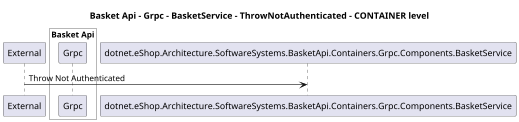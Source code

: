 @startuml
skinparam dpi 60

title Basket Api - Grpc - BasketService - ThrowNotAuthenticated - CONTAINER level

participant "External" as C4InterFlow.Utils.ExternalSystem

box "Basket Api" #White

    participant "Grpc" as dotnet.eShop.Architecture.SoftwareSystems.BasketApi.Containers.Grpc
end box


C4InterFlow.Utils.ExternalSystem -> dotnet.eShop.Architecture.SoftwareSystems.BasketApi.Containers.Grpc.Components.BasketService : Throw Not Authenticated


@enduml
